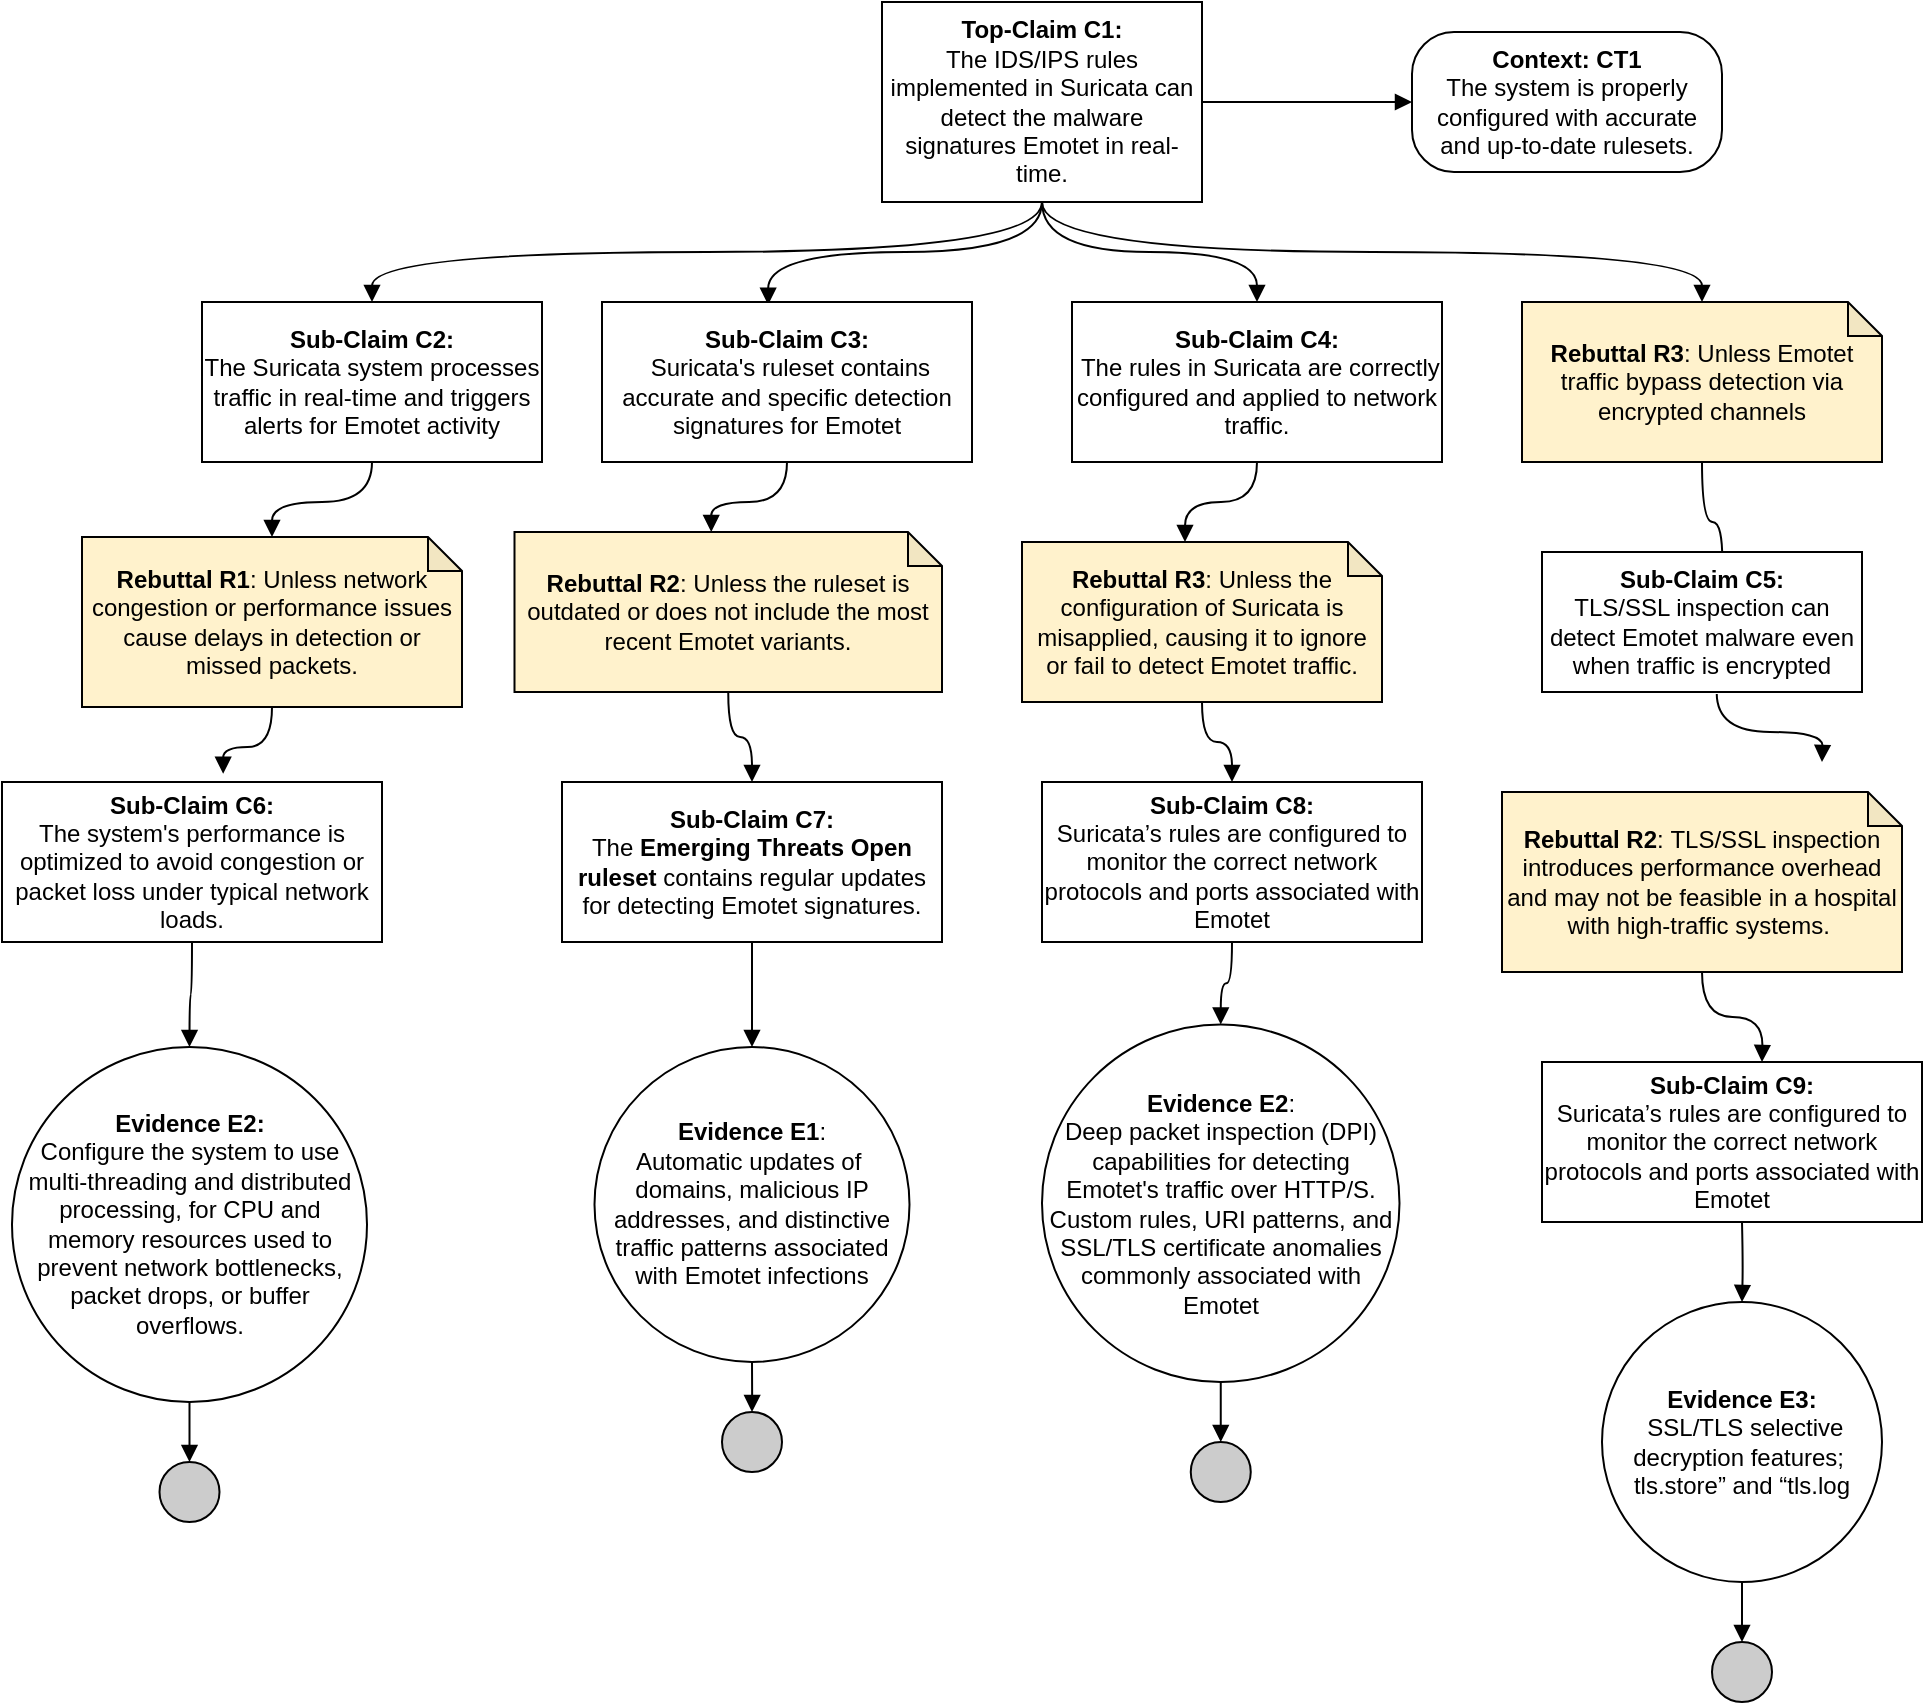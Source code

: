 <mxfile version="24.7.17">
  <diagram id="2RAkf9iS2bYrb-5zrusB" name="Page-1">
    <mxGraphModel dx="2948" dy="2448" grid="1" gridSize="10" guides="1" tooltips="1" connect="1" arrows="1" fold="1" page="1" pageScale="1" pageWidth="850" pageHeight="1100" math="0" shadow="0">
      <root>
        <mxCell id="0" />
        <mxCell id="1" parent="0" />
        <mxCell id="EpLoNu7SxfJ4iQwhgqlz-4" style="edgeStyle=orthogonalEdgeStyle;rounded=0;orthogonalLoop=1;jettySize=auto;html=1;exitX=1;exitY=0.5;exitDx=0;exitDy=0;entryX=0;entryY=0.5;entryDx=0;entryDy=0;endArrow=block;endFill=1;" parent="1" source="EpLoNu7SxfJ4iQwhgqlz-2" target="EpLoNu7SxfJ4iQwhgqlz-3" edge="1">
          <mxGeometry relative="1" as="geometry" />
        </mxCell>
        <mxCell id="EpLoNu7SxfJ4iQwhgqlz-6" value="" style="edgeStyle=orthogonalEdgeStyle;rounded=0;orthogonalLoop=1;jettySize=auto;html=1;endArrow=block;endFill=1;curved=1;entryX=0.449;entryY=0.017;entryDx=0;entryDy=0;entryPerimeter=0;" parent="1" source="EpLoNu7SxfJ4iQwhgqlz-2" target="zcjgjJbBtfx0ok88irLS-6" edge="1">
          <mxGeometry relative="1" as="geometry">
            <mxPoint x="-388.111" y="-700" as="targetPoint" />
          </mxGeometry>
        </mxCell>
        <mxCell id="EpLoNu7SxfJ4iQwhgqlz-37" style="edgeStyle=orthogonalEdgeStyle;curved=1;rounded=0;orthogonalLoop=1;jettySize=auto;html=1;exitX=0.5;exitY=1;exitDx=0;exitDy=0;endArrow=block;endFill=1;entryX=0.5;entryY=0;entryDx=0;entryDy=0;" parent="1" source="EpLoNu7SxfJ4iQwhgqlz-2" target="zcjgjJbBtfx0ok88irLS-8" edge="1">
          <mxGeometry relative="1" as="geometry">
            <mxPoint x="-160" y="-720" as="targetPoint" />
          </mxGeometry>
        </mxCell>
        <mxCell id="EpLoNu7SxfJ4iQwhgqlz-2" value="&lt;b&gt;Top-Claim C1:&lt;br&gt;&lt;/b&gt;The IDS/IPS rules implemented in Suricata can detect the malware signatures Emotet in real-time." style="rounded=0;whiteSpace=wrap;html=1;" parent="1" vertex="1">
          <mxGeometry x="-410" y="-840" width="160" height="100" as="geometry" />
        </mxCell>
        <mxCell id="EpLoNu7SxfJ4iQwhgqlz-3" value="&lt;b&gt;Context: CT1&lt;/b&gt;&lt;br&gt;The system is properly configured with accurate and up-to-date rulesets." style="rounded=1;whiteSpace=wrap;html=1;arcSize=30;" parent="1" vertex="1">
          <mxGeometry x="-145" y="-825" width="155" height="70" as="geometry" />
        </mxCell>
        <mxCell id="EpLoNu7SxfJ4iQwhgqlz-9" style="edgeStyle=orthogonalEdgeStyle;curved=1;rounded=0;orthogonalLoop=1;jettySize=auto;html=1;endArrow=block;endFill=1;exitX=0.5;exitY=1;exitDx=0;exitDy=0;entryX=0;entryY=0;entryDx=98.375;entryDy=0;entryPerimeter=0;" parent="1" source="zcjgjJbBtfx0ok88irLS-6" target="zcjgjJbBtfx0ok88irLS-7" edge="1">
          <mxGeometry relative="1" as="geometry">
            <mxPoint x="-380" y="-610" as="sourcePoint" />
            <mxPoint x="-331.153" y="-590" as="targetPoint" />
          </mxGeometry>
        </mxCell>
        <mxCell id="EpLoNu7SxfJ4iQwhgqlz-12" style="edgeStyle=orthogonalEdgeStyle;curved=1;rounded=0;orthogonalLoop=1;jettySize=auto;html=1;exitX=0.5;exitY=1;exitDx=0;exitDy=0;endArrow=block;endFill=1;exitPerimeter=0;entryX=0.5;entryY=0;entryDx=0;entryDy=0;" parent="1" source="zcjgjJbBtfx0ok88irLS-7" target="NRTWiq4-zaDcEtuE9q8b-6" edge="1">
          <mxGeometry relative="1" as="geometry">
            <mxPoint x="-330" y="-510" as="sourcePoint" />
            <mxPoint x="-460" y="-460" as="targetPoint" />
          </mxGeometry>
        </mxCell>
        <mxCell id="EpLoNu7SxfJ4iQwhgqlz-13" style="edgeStyle=orthogonalEdgeStyle;curved=1;rounded=0;orthogonalLoop=1;jettySize=auto;html=1;endArrow=block;endFill=1;exitX=0.5;exitY=1;exitDx=0;exitDy=0;entryX=0;entryY=0;entryDx=81.5;entryDy=0;entryPerimeter=0;" parent="1" source="zcjgjJbBtfx0ok88irLS-8" target="EpLoNu7SxfJ4iQwhgqlz-11" edge="1">
          <mxGeometry relative="1" as="geometry">
            <mxPoint x="-340.04" y="-520" as="sourcePoint" />
            <mxPoint x="-260" y="-560" as="targetPoint" />
          </mxGeometry>
        </mxCell>
        <mxCell id="EpLoNu7SxfJ4iQwhgqlz-10" value="&lt;b&gt;Rebuttal R1&lt;/b&gt;: Unless network congestion or performance issues cause delays in detection or missed packets." style="shape=note;whiteSpace=wrap;html=1;backgroundOutline=1;darkOpacity=0.05;size=17;fillColor=#FFF2CC;" parent="1" vertex="1">
          <mxGeometry x="-810" y="-572.5" width="190" height="85" as="geometry" />
        </mxCell>
        <mxCell id="EpLoNu7SxfJ4iQwhgqlz-17" style="edgeStyle=orthogonalEdgeStyle;curved=1;rounded=0;orthogonalLoop=1;jettySize=auto;html=1;endArrow=block;endFill=1;exitX=0.5;exitY=1;exitDx=0;exitDy=0;exitPerimeter=0;entryX=0.5;entryY=0;entryDx=0;entryDy=0;" parent="1" source="EpLoNu7SxfJ4iQwhgqlz-11" target="NRTWiq4-zaDcEtuE9q8b-8" edge="1">
          <mxGeometry relative="1" as="geometry">
            <mxPoint x="-260.003" y="-490" as="sourcePoint" />
            <mxPoint x="-220" y="-460" as="targetPoint" />
          </mxGeometry>
        </mxCell>
        <mxCell id="EpLoNu7SxfJ4iQwhgqlz-11" value="&lt;b&gt;Rebuttal R3&lt;/b&gt;: Unless the configuration of Suricata is misapplied, causing it to ignore or fail to detect Emotet traffic." style="shape=note;whiteSpace=wrap;html=1;backgroundOutline=1;darkOpacity=0.05;size=17;fillColor=#FFF2CC;" parent="1" vertex="1">
          <mxGeometry x="-340" y="-570" width="180" height="80" as="geometry" />
        </mxCell>
        <mxCell id="EpLoNu7SxfJ4iQwhgqlz-21" style="edgeStyle=orthogonalEdgeStyle;curved=1;rounded=0;orthogonalLoop=1;jettySize=auto;html=1;endArrow=block;endFill=1;exitX=0.5;exitY=1;exitDx=0;exitDy=0;entryX=0.5;entryY=0;entryDx=0;entryDy=0;" parent="1" source="EpLoNu7SxfJ4iQwhgqlz-2" target="EpLoNu7SxfJ4iQwhgqlz-14" edge="1">
          <mxGeometry relative="1" as="geometry">
            <mxPoint x="-650" y="-420" as="targetPoint" />
          </mxGeometry>
        </mxCell>
        <mxCell id="EpLoNu7SxfJ4iQwhgqlz-14" value="&lt;b&gt;Sub-Claim C2:&lt;br&gt;&lt;/b&gt;The Suricata system processes traffic in real-time and triggers alerts for Emotet activity" style="rounded=0;whiteSpace=wrap;html=1;" parent="1" vertex="1">
          <mxGeometry x="-750" y="-690" width="170" height="80" as="geometry" />
        </mxCell>
        <mxCell id="EpLoNu7SxfJ4iQwhgqlz-27" style="edgeStyle=orthogonalEdgeStyle;curved=1;rounded=0;orthogonalLoop=1;jettySize=auto;html=1;endArrow=block;endFill=1;exitX=0.5;exitY=1;exitDx=0;exitDy=0;exitPerimeter=0;" parent="1" edge="1" source="zcjgjJbBtfx0ok88irLS-17">
          <mxGeometry relative="1" as="geometry">
            <mxPoint x="-430" y="160" as="sourcePoint" />
            <mxPoint x="30" y="-310" as="targetPoint" />
          </mxGeometry>
        </mxCell>
        <mxCell id="EpLoNu7SxfJ4iQwhgqlz-23" style="edgeStyle=orthogonalEdgeStyle;curved=1;rounded=0;orthogonalLoop=1;jettySize=auto;html=1;entryX=0.5;entryY=0;entryDx=0;entryDy=0;endArrow=block;endFill=1;" parent="1" source="EpLoNu7SxfJ4iQwhgqlz-18" target="EpLoNu7SxfJ4iQwhgqlz-22" edge="1">
          <mxGeometry relative="1" as="geometry" />
        </mxCell>
        <mxCell id="EpLoNu7SxfJ4iQwhgqlz-18" value="&lt;b&gt;Evidence E1&lt;/b&gt;:&lt;br&gt;Automatic updates of&amp;nbsp; domains, malicious IP addresses, and distinctive traffic patterns associated with Emotet infections" style="ellipse;whiteSpace=wrap;html=1;aspect=fixed;fillColor=#ffffff;rounded=0;" parent="1" vertex="1">
          <mxGeometry x="-553.75" y="-317.5" width="157.5" height="157.5" as="geometry" />
        </mxCell>
        <mxCell id="EpLoNu7SxfJ4iQwhgqlz-25" style="edgeStyle=orthogonalEdgeStyle;curved=1;rounded=0;orthogonalLoop=1;jettySize=auto;html=1;entryX=0.5;entryY=0;entryDx=0;entryDy=0;endArrow=block;endFill=1;" parent="1" source="EpLoNu7SxfJ4iQwhgqlz-19" target="EpLoNu7SxfJ4iQwhgqlz-24" edge="1">
          <mxGeometry relative="1" as="geometry" />
        </mxCell>
        <mxCell id="EpLoNu7SxfJ4iQwhgqlz-19" value="&lt;b&gt;Evidence E2:&lt;/b&gt;&lt;br&gt;Configure the system to use multi-threading and distributed processing, for CPU and memory resources used to prevent network bottlenecks, packet drops, or buffer overflows." style="ellipse;whiteSpace=wrap;html=1;aspect=fixed;fillColor=#ffffff;rounded=0;" parent="1" vertex="1">
          <mxGeometry x="-845" y="-317.5" width="177.5" height="177.5" as="geometry" />
        </mxCell>
        <mxCell id="EpLoNu7SxfJ4iQwhgqlz-22" value="" style="ellipse;whiteSpace=wrap;html=1;aspect=fixed;fillColor=#CCCCCC;" parent="1" vertex="1">
          <mxGeometry x="-490" y="-135" width="30" height="30" as="geometry" />
        </mxCell>
        <mxCell id="EpLoNu7SxfJ4iQwhgqlz-24" value="" style="ellipse;whiteSpace=wrap;html=1;aspect=fixed;fillColor=#CCCCCC;" parent="1" vertex="1">
          <mxGeometry x="-771.25" y="-110" width="30" height="30" as="geometry" />
        </mxCell>
        <mxCell id="EpLoNu7SxfJ4iQwhgqlz-26" value="&lt;b&gt;Evidence E3:&lt;/b&gt;&lt;br&gt;&amp;nbsp;SSL/TLS selective decryption features;&amp;nbsp;&lt;br&gt;&lt;div&gt;tls.store” and “tls.log&lt;br&gt;&lt;/div&gt;" style="ellipse;whiteSpace=wrap;html=1;aspect=fixed;fillColor=#ffffff;rounded=0;" parent="1" vertex="1">
          <mxGeometry x="-50" y="-190" width="140" height="140" as="geometry" />
        </mxCell>
        <mxCell id="EpLoNu7SxfJ4iQwhgqlz-39" style="edgeStyle=orthogonalEdgeStyle;curved=1;rounded=0;orthogonalLoop=1;jettySize=auto;html=1;endArrow=block;endFill=1;exitX=0.5;exitY=1;exitDx=0;exitDy=0;entryX=0.5;entryY=0;entryDx=0;entryDy=0;entryPerimeter=0;" parent="1" source="EpLoNu7SxfJ4iQwhgqlz-2" target="zcjgjJbBtfx0ok88irLS-14" edge="1">
          <mxGeometry relative="1" as="geometry">
            <mxPoint x="-20" y="-360" as="targetPoint" />
          </mxGeometry>
        </mxCell>
        <mxCell id="EpLoNu7SxfJ4iQwhgqlz-41" style="edgeStyle=orthogonalEdgeStyle;curved=1;rounded=0;orthogonalLoop=1;jettySize=auto;html=1;endArrow=block;endFill=1;exitX=0.5;exitY=1;exitDx=0;exitDy=0;exitPerimeter=0;" parent="1" source="zcjgjJbBtfx0ok88irLS-14" edge="1">
          <mxGeometry relative="1" as="geometry">
            <mxPoint x="-7.78" y="-610" as="sourcePoint" />
            <mxPoint x="10" y="-550" as="targetPoint" />
          </mxGeometry>
        </mxCell>
        <mxCell id="zcjgjJbBtfx0ok88irLS-6" value="&lt;b&gt;Sub-Claim C3:&lt;br&gt;&lt;/b&gt;&amp;nbsp;Suricata&#39;s ruleset contains accurate and specific detection signatures for Emotet" style="rounded=0;whiteSpace=wrap;html=1;" parent="1" vertex="1">
          <mxGeometry x="-550" y="-690" width="185" height="80" as="geometry" />
        </mxCell>
        <mxCell id="zcjgjJbBtfx0ok88irLS-7" value="&lt;b&gt;Rebuttal R2&lt;/b&gt;: Unless the ruleset is outdated or does not include the most recent Emotet variants." style="shape=note;whiteSpace=wrap;html=1;backgroundOutline=1;darkOpacity=0.05;size=17;fillColor=#FFF2CC;" parent="1" vertex="1">
          <mxGeometry x="-593.75" y="-575" width="213.75" height="80" as="geometry" />
        </mxCell>
        <mxCell id="zcjgjJbBtfx0ok88irLS-8" value="&lt;b&gt;Sub-Claim C4:&lt;br&gt;&lt;/b&gt;&amp;nbsp;The rules in Suricata are correctly configured and applied to network traffic." style="rounded=0;whiteSpace=wrap;html=1;" parent="1" vertex="1">
          <mxGeometry x="-315" y="-690" width="185" height="80" as="geometry" />
        </mxCell>
        <mxCell id="zcjgjJbBtfx0ok88irLS-9" value="&lt;b&gt;Evidence E2&lt;/b&gt;:&lt;br&gt;Deep packet inspection (DPI) capabilities for detecting Emotet&#39;s traffic over HTTP/S. Custom rules, URI patterns, and SSL/TLS certificate anomalies commonly associated with Emotet" style="ellipse;whiteSpace=wrap;html=1;aspect=fixed;fillColor=#ffffff;rounded=0;" parent="1" vertex="1">
          <mxGeometry x="-330" y="-328.75" width="178.75" height="178.75" as="geometry" />
        </mxCell>
        <mxCell id="zcjgjJbBtfx0ok88irLS-10" style="edgeStyle=orthogonalEdgeStyle;curved=1;rounded=0;orthogonalLoop=1;jettySize=auto;html=1;endArrow=block;endFill=1;exitX=0.546;exitY=1.008;exitDx=0;exitDy=0;exitPerimeter=0;" parent="1" source="zcjgjJbBtfx0ok88irLS-16" edge="1">
          <mxGeometry relative="1" as="geometry">
            <mxPoint y="-490" as="sourcePoint" />
            <mxPoint x="60" y="-460" as="targetPoint" />
          </mxGeometry>
        </mxCell>
        <mxCell id="zcjgjJbBtfx0ok88irLS-18" value="Text" style="edgeLabel;html=1;align=center;verticalAlign=middle;resizable=0;points=[];" parent="zcjgjJbBtfx0ok88irLS-10" vertex="1" connectable="0">
          <mxGeometry x="-1" y="8" relative="1" as="geometry">
            <mxPoint x="-3" y="-7" as="offset" />
          </mxGeometry>
        </mxCell>
        <mxCell id="zcjgjJbBtfx0ok88irLS-11" style="edgeStyle=orthogonalEdgeStyle;curved=1;rounded=0;orthogonalLoop=1;jettySize=auto;html=1;entryX=0.5;entryY=0;entryDx=0;entryDy=0;endArrow=block;endFill=1;exitX=0.5;exitY=1;exitDx=0;exitDy=0;" parent="1" source="zcjgjJbBtfx0ok88irLS-9" target="zcjgjJbBtfx0ok88irLS-12" edge="1">
          <mxGeometry relative="1" as="geometry">
            <mxPoint x="-485" y="525" as="sourcePoint" />
          </mxGeometry>
        </mxCell>
        <mxCell id="zcjgjJbBtfx0ok88irLS-12" value="" style="ellipse;whiteSpace=wrap;html=1;aspect=fixed;fillColor=#CCCCCC;" parent="1" vertex="1">
          <mxGeometry x="-255.62" y="-120" width="30" height="30" as="geometry" />
        </mxCell>
        <mxCell id="zcjgjJbBtfx0ok88irLS-14" value="&lt;b&gt;Rebuttal R3&lt;/b&gt;: Unless Emotet traffic bypass detection via encrypted channels" style="shape=note;whiteSpace=wrap;html=1;backgroundOutline=1;darkOpacity=0.05;size=17;fillColor=#FFF2CC;" parent="1" vertex="1">
          <mxGeometry x="-90" y="-690" width="180" height="80" as="geometry" />
        </mxCell>
        <mxCell id="zcjgjJbBtfx0ok88irLS-16" value="&lt;b&gt;Sub-Claim C5:&lt;br&gt;&lt;/b&gt;TLS/SSL inspection&amp;nbsp;can detect Emotet malware even when traffic is encrypted " style="rounded=0;whiteSpace=wrap;html=1;" parent="1" vertex="1">
          <mxGeometry x="-80" y="-565" width="160" height="70" as="geometry" />
        </mxCell>
        <mxCell id="zcjgjJbBtfx0ok88irLS-17" value="&lt;b&gt;Rebuttal R2&lt;/b&gt;:&amp;nbsp;TLS/SSL inspection introduces performance overhead and may not be feasible in a hospital with high-traffic systems.&amp;nbsp;&lt;span style=&quot;color: rgba(0, 0, 0, 0); font-family: monospace; font-size: 0px; text-align: start; text-wrap: nowrap;&quot;&gt;%3CmxGraphModel%3E%3Croot%3E%3CmxCell%20id%3D%220%22%2F%3E%3CmxCell%20id%3D%221%22%20parent%3D%220%22%2F%3E%3CmxCell%20id%3D%222%22%20value%3D%22Rebuttal%20R2%3A%20Unless%20Tweety%20is%20handicapped%22%20style%3D%22shape%3Dnote%3BwhiteSpace%3Dwrap%3Bhtml%3D1%3BbackgroundOutline%3D1%3BdarkOpacity%3D0.05%3Bsize%3D17%3BfillColor%3D%23FFF2CC%3B%22%20vertex%3D%221%22%20parent%3D%221%22%3E%3CmxGeometry%20y%3D%22740%22%20width%3D%22140%22%20height%3D%2260%22%20as%3D%22geometry%22%2F%3E%3C%2FmxCell%3E%3C%2Froot%3E%3C%2FmxGraphModel%3E&lt;/span&gt;" style="shape=note;whiteSpace=wrap;html=1;backgroundOutline=1;darkOpacity=0.05;size=17;fillColor=#FFF2CC;" parent="1" vertex="1">
          <mxGeometry x="-100" y="-445" width="200" height="90" as="geometry" />
        </mxCell>
        <mxCell id="NRTWiq4-zaDcEtuE9q8b-1" style="edgeStyle=orthogonalEdgeStyle;curved=1;rounded=0;orthogonalLoop=1;jettySize=auto;html=1;endArrow=block;endFill=1;entryX=0.5;entryY=0;entryDx=0;entryDy=0;entryPerimeter=0;exitX=0.5;exitY=1;exitDx=0;exitDy=0;" edge="1" parent="1" source="EpLoNu7SxfJ4iQwhgqlz-14" target="EpLoNu7SxfJ4iQwhgqlz-10">
          <mxGeometry relative="1" as="geometry">
            <mxPoint x="-670" y="-600" as="sourcePoint" />
            <mxPoint x="-703" y="-575" as="targetPoint" />
          </mxGeometry>
        </mxCell>
        <mxCell id="NRTWiq4-zaDcEtuE9q8b-2" style="edgeStyle=orthogonalEdgeStyle;curved=1;rounded=0;orthogonalLoop=1;jettySize=auto;html=1;endArrow=block;endFill=1;exitX=0.5;exitY=1;exitDx=0;exitDy=0;exitPerimeter=0;entryX=0.582;entryY=-0.051;entryDx=0;entryDy=0;entryPerimeter=0;" edge="1" parent="1" source="EpLoNu7SxfJ4iQwhgqlz-10" target="NRTWiq4-zaDcEtuE9q8b-3">
          <mxGeometry relative="1" as="geometry">
            <mxPoint x="-437" y="-590" as="sourcePoint" />
            <mxPoint x="-670" y="-460" as="targetPoint" />
          </mxGeometry>
        </mxCell>
        <mxCell id="NRTWiq4-zaDcEtuE9q8b-3" value="&lt;b&gt;Sub-Claim C6:&lt;br&gt;&lt;/b&gt;The system&#39;s performance is optimized to avoid congestion or packet loss under typical network loads." style="rounded=0;whiteSpace=wrap;html=1;" vertex="1" parent="1">
          <mxGeometry x="-850" y="-450" width="190" height="80" as="geometry" />
        </mxCell>
        <mxCell id="NRTWiq4-zaDcEtuE9q8b-5" style="edgeStyle=orthogonalEdgeStyle;curved=1;rounded=0;orthogonalLoop=1;jettySize=auto;html=1;endArrow=block;endFill=1;exitX=0.5;exitY=1;exitDx=0;exitDy=0;entryX=0.5;entryY=0;entryDx=0;entryDy=0;" edge="1" parent="1" source="NRTWiq4-zaDcEtuE9q8b-3" target="EpLoNu7SxfJ4iQwhgqlz-19">
          <mxGeometry relative="1" as="geometry">
            <mxPoint x="-705" y="-477" as="sourcePoint" />
            <mxPoint x="-691" y="-434" as="targetPoint" />
          </mxGeometry>
        </mxCell>
        <mxCell id="NRTWiq4-zaDcEtuE9q8b-6" value="&lt;b&gt;Sub-Claim C7:&lt;br&gt;&lt;/b&gt;The&amp;nbsp;&lt;strong&gt;Emerging Threats Open ruleset&lt;/strong&gt;&amp;nbsp;contains regular updates for detecting Emotet signatures." style="rounded=0;whiteSpace=wrap;html=1;" vertex="1" parent="1">
          <mxGeometry x="-570" y="-450" width="190" height="80" as="geometry" />
        </mxCell>
        <mxCell id="NRTWiq4-zaDcEtuE9q8b-8" value="&lt;b&gt;Sub-Claim C8:&lt;br&gt;&lt;/b&gt;Suricata’s rules are configured to monitor the correct network protocols and ports associated with Emotet" style="rounded=0;whiteSpace=wrap;html=1;" vertex="1" parent="1">
          <mxGeometry x="-330" y="-450" width="190" height="80" as="geometry" />
        </mxCell>
        <mxCell id="NRTWiq4-zaDcEtuE9q8b-10" value="&lt;b&gt;Sub-Claim C9:&lt;br&gt;&lt;/b&gt;Suricata’s rules are configured to monitor the correct network protocols and ports associated with Emotet" style="rounded=0;whiteSpace=wrap;html=1;" vertex="1" parent="1">
          <mxGeometry x="-80" y="-310" width="190" height="80" as="geometry" />
        </mxCell>
        <mxCell id="NRTWiq4-zaDcEtuE9q8b-11" style="edgeStyle=orthogonalEdgeStyle;curved=1;rounded=0;orthogonalLoop=1;jettySize=auto;html=1;endArrow=block;endFill=1;exitX=0.5;exitY=1;exitDx=0;exitDy=0;exitPerimeter=0;entryX=0.5;entryY=0;entryDx=0;entryDy=0;" edge="1" parent="1" target="EpLoNu7SxfJ4iQwhgqlz-26">
          <mxGeometry relative="1" as="geometry">
            <mxPoint x="20" y="-230" as="sourcePoint" />
            <mxPoint x="20" y="-170" as="targetPoint" />
          </mxGeometry>
        </mxCell>
        <mxCell id="NRTWiq4-zaDcEtuE9q8b-12" style="edgeStyle=orthogonalEdgeStyle;curved=1;rounded=0;orthogonalLoop=1;jettySize=auto;html=1;endArrow=block;endFill=1;entryX=0.5;entryY=0;entryDx=0;entryDy=0;exitX=0.5;exitY=1;exitDx=0;exitDy=0;" edge="1" parent="1" source="NRTWiq4-zaDcEtuE9q8b-8" target="zcjgjJbBtfx0ok88irLS-9">
          <mxGeometry relative="1" as="geometry">
            <mxPoint x="-239" y="-370" as="sourcePoint" />
            <mxPoint x="-210" y="-325" as="targetPoint" />
          </mxGeometry>
        </mxCell>
        <mxCell id="NRTWiq4-zaDcEtuE9q8b-15" value="" style="edgeStyle=orthogonalEdgeStyle;curved=1;rounded=0;orthogonalLoop=1;jettySize=auto;html=1;endArrow=block;endFill=1;exitX=0.5;exitY=1;exitDx=0;exitDy=0;" edge="1" parent="1" source="EpLoNu7SxfJ4iQwhgqlz-26" target="NRTWiq4-zaDcEtuE9q8b-13">
          <mxGeometry relative="1" as="geometry">
            <mxPoint x="20" y="-30" as="sourcePoint" />
            <mxPoint x="16" y="40" as="targetPoint" />
          </mxGeometry>
        </mxCell>
        <mxCell id="NRTWiq4-zaDcEtuE9q8b-13" value="" style="ellipse;whiteSpace=wrap;html=1;aspect=fixed;fillColor=#CCCCCC;" vertex="1" parent="1">
          <mxGeometry x="5" y="-20" width="30" height="30" as="geometry" />
        </mxCell>
        <mxCell id="NRTWiq4-zaDcEtuE9q8b-16" style="edgeStyle=orthogonalEdgeStyle;curved=1;rounded=0;orthogonalLoop=1;jettySize=auto;html=1;endArrow=block;endFill=1;exitX=0.5;exitY=1;exitDx=0;exitDy=0;entryX=0.5;entryY=0;entryDx=0;entryDy=0;" edge="1" parent="1" source="NRTWiq4-zaDcEtuE9q8b-6" target="EpLoNu7SxfJ4iQwhgqlz-18">
          <mxGeometry relative="1" as="geometry">
            <mxPoint x="-475.5" y="-370" as="sourcePoint" />
            <mxPoint x="-475" y="-320" as="targetPoint" />
          </mxGeometry>
        </mxCell>
      </root>
    </mxGraphModel>
  </diagram>
</mxfile>
